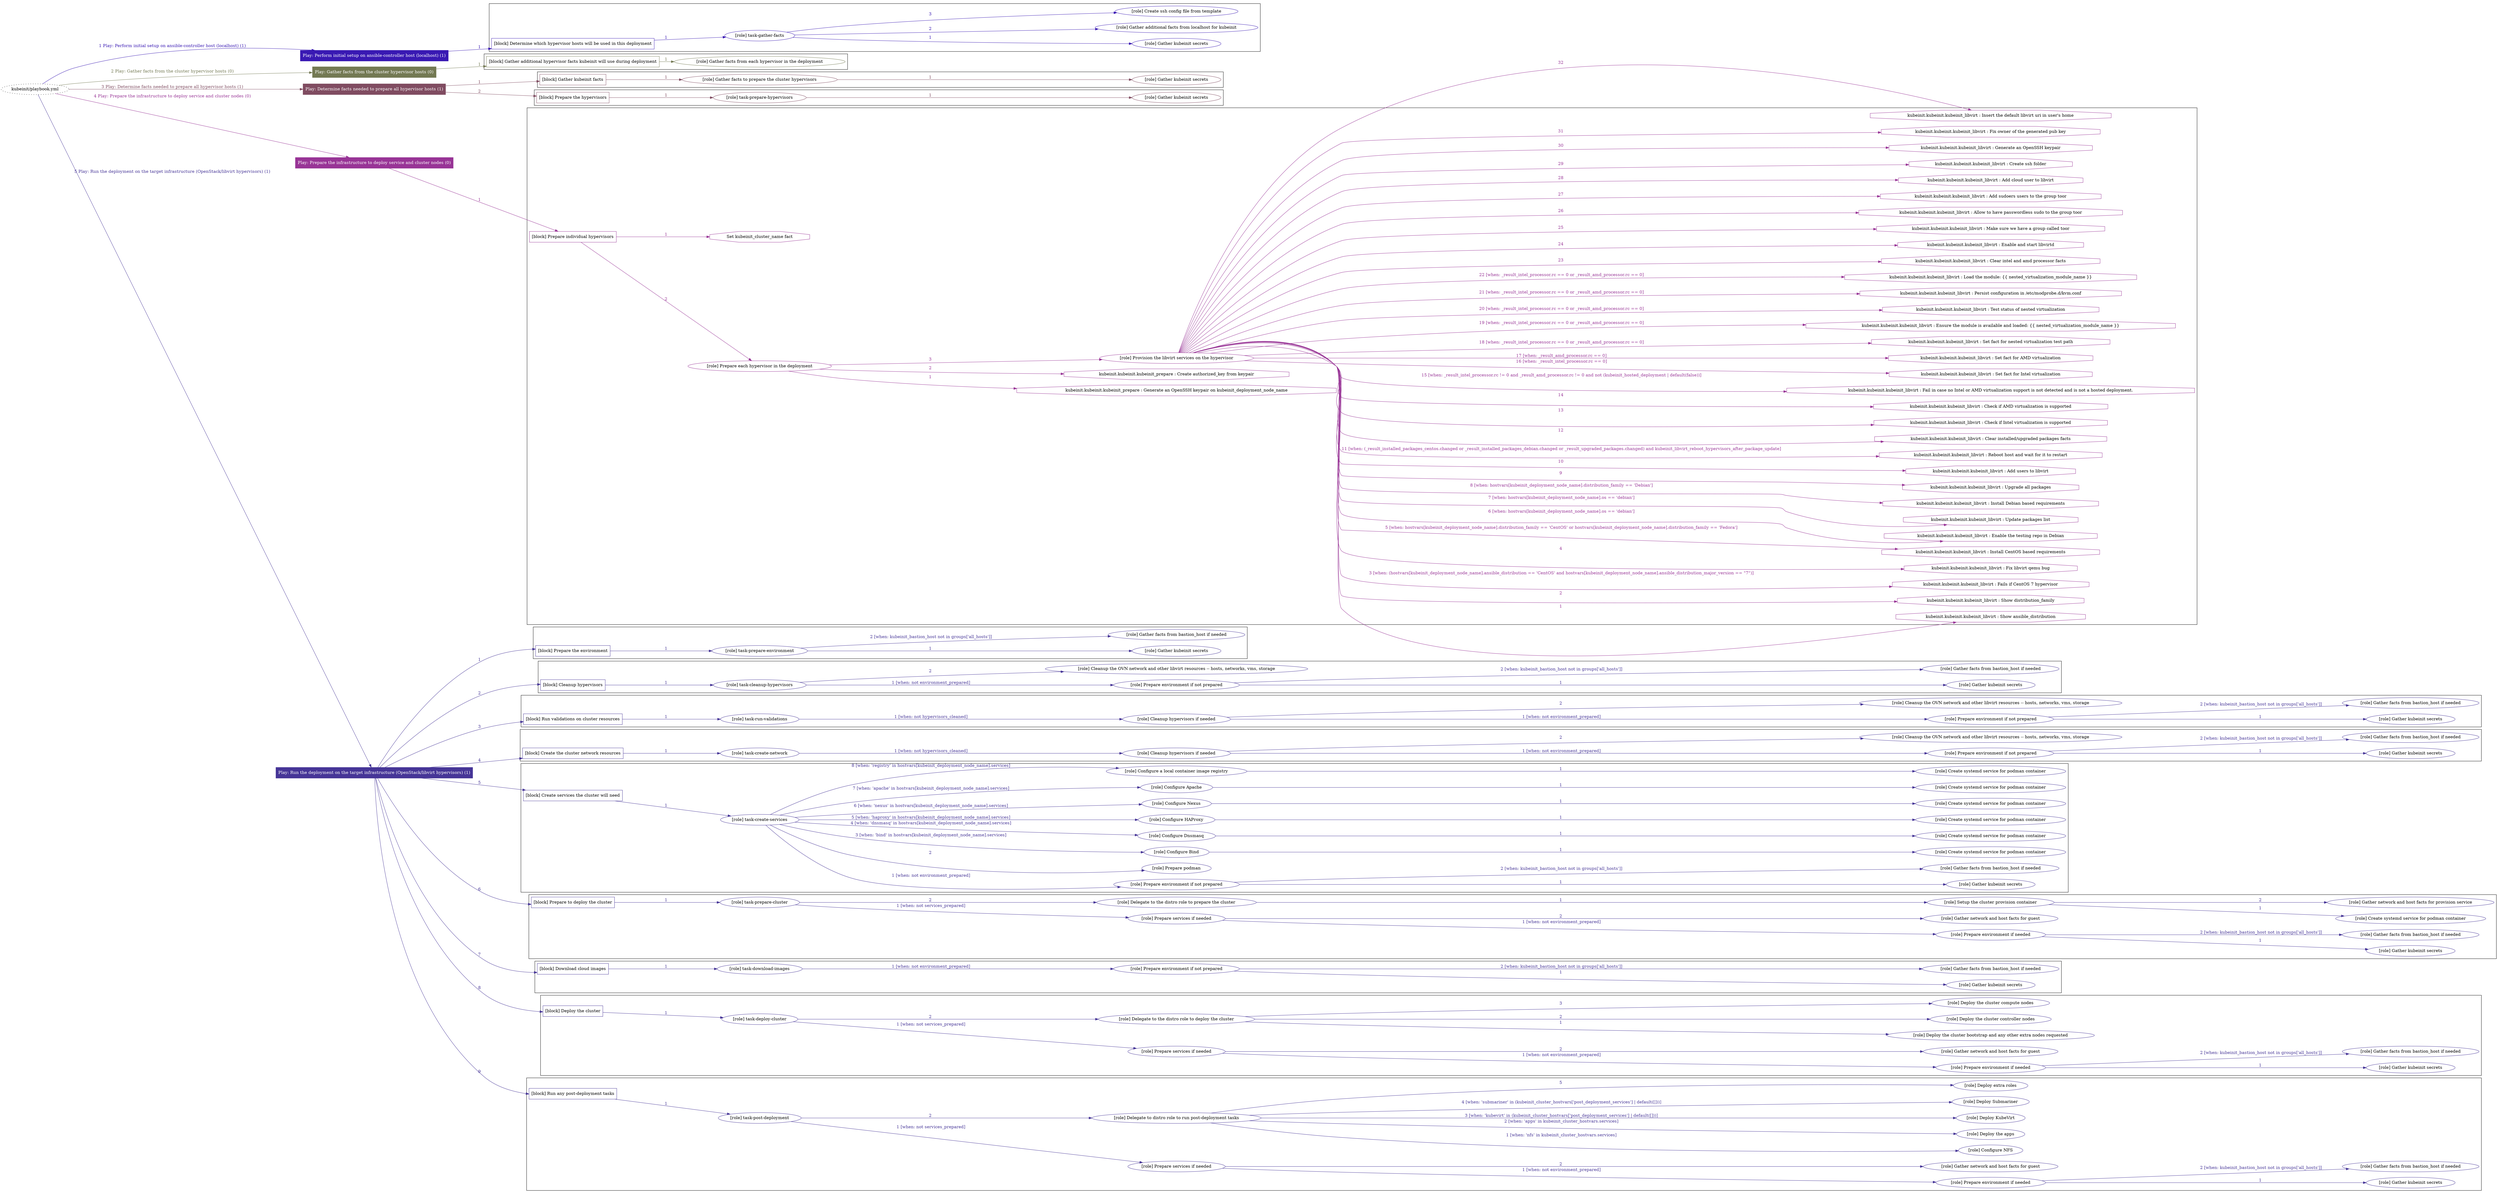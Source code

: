 digraph {
	graph [concentrate=true ordering=in rankdir=LR ratio=fill]
	edge [esep=5 sep=10]
	"kubeinit/playbook.yml" [URL="/home/runner/work/kubeinit/kubeinit/kubeinit/playbook.yml" id=playbook_8d0d3bb5 style=dotted]
	"kubeinit/playbook.yml" -> play_a1e73d33 [label="1 Play: Perform initial setup on ansible-controller host (localhost) (1)" color="#3919b3" fontcolor="#3919b3" id=edge_play_a1e73d33 labeltooltip="1 Play: Perform initial setup on ansible-controller host (localhost) (1)" tooltip="1 Play: Perform initial setup on ansible-controller host (localhost) (1)"]
	subgraph "Play: Perform initial setup on ansible-controller host (localhost) (1)" {
		play_a1e73d33 [label="Play: Perform initial setup on ansible-controller host (localhost) (1)" URL="/home/runner/work/kubeinit/kubeinit/kubeinit/playbook.yml" color="#3919b3" fontcolor="#ffffff" id=play_a1e73d33 shape=box style=filled tooltip=localhost]
		play_a1e73d33 -> block_128b86db [label=1 color="#3919b3" fontcolor="#3919b3" id=edge_block_128b86db labeltooltip=1 tooltip=1]
		subgraph cluster_block_128b86db {
			block_128b86db [label="[block] Determine which hypervisor hosts will be used in this deployment" URL="/home/runner/work/kubeinit/kubeinit/kubeinit/playbook.yml" color="#3919b3" id=block_128b86db labeltooltip="Determine which hypervisor hosts will be used in this deployment" shape=box tooltip="Determine which hypervisor hosts will be used in this deployment"]
			block_128b86db -> role_6ae47aac [label="1 " color="#3919b3" fontcolor="#3919b3" id=edge_role_6ae47aac labeltooltip="1 " tooltip="1 "]
			subgraph "task-gather-facts" {
				role_6ae47aac [label="[role] task-gather-facts" URL="/home/runner/work/kubeinit/kubeinit/kubeinit/playbook.yml" color="#3919b3" id=role_6ae47aac tooltip="task-gather-facts"]
				role_6ae47aac -> role_f230305b [label="1 " color="#3919b3" fontcolor="#3919b3" id=edge_role_f230305b labeltooltip="1 " tooltip="1 "]
				subgraph "Gather kubeinit secrets" {
					role_f230305b [label="[role] Gather kubeinit secrets" URL="/home/runner/.ansible/collections/ansible_collections/kubeinit/kubeinit/roles/kubeinit_prepare/tasks/build_hypervisors_group.yml" color="#3919b3" id=role_f230305b tooltip="Gather kubeinit secrets"]
				}
				role_6ae47aac -> role_3fa37fdc [label="2 " color="#3919b3" fontcolor="#3919b3" id=edge_role_3fa37fdc labeltooltip="2 " tooltip="2 "]
				subgraph "Gather additional facts from localhost for kubeinit" {
					role_3fa37fdc [label="[role] Gather additional facts from localhost for kubeinit" URL="/home/runner/.ansible/collections/ansible_collections/kubeinit/kubeinit/roles/kubeinit_prepare/tasks/build_hypervisors_group.yml" color="#3919b3" id=role_3fa37fdc tooltip="Gather additional facts from localhost for kubeinit"]
				}
				role_6ae47aac -> role_6ceb0251 [label="3 " color="#3919b3" fontcolor="#3919b3" id=edge_role_6ceb0251 labeltooltip="3 " tooltip="3 "]
				subgraph "Create ssh config file from template" {
					role_6ceb0251 [label="[role] Create ssh config file from template" URL="/home/runner/.ansible/collections/ansible_collections/kubeinit/kubeinit/roles/kubeinit_prepare/tasks/build_hypervisors_group.yml" color="#3919b3" id=role_6ceb0251 tooltip="Create ssh config file from template"]
				}
			}
		}
	}
	"kubeinit/playbook.yml" -> play_24866f57 [label="2 Play: Gather facts from the cluster hypervisor hosts (0)" color="#737953" fontcolor="#737953" id=edge_play_24866f57 labeltooltip="2 Play: Gather facts from the cluster hypervisor hosts (0)" tooltip="2 Play: Gather facts from the cluster hypervisor hosts (0)"]
	subgraph "Play: Gather facts from the cluster hypervisor hosts (0)" {
		play_24866f57 [label="Play: Gather facts from the cluster hypervisor hosts (0)" URL="/home/runner/work/kubeinit/kubeinit/kubeinit/playbook.yml" color="#737953" fontcolor="#ffffff" id=play_24866f57 shape=box style=filled tooltip="Play: Gather facts from the cluster hypervisor hosts (0)"]
		play_24866f57 -> block_18dee15c [label=1 color="#737953" fontcolor="#737953" id=edge_block_18dee15c labeltooltip=1 tooltip=1]
		subgraph cluster_block_18dee15c {
			block_18dee15c [label="[block] Gather additional hypervisor facts kubeinit will use during deployment" URL="/home/runner/work/kubeinit/kubeinit/kubeinit/playbook.yml" color="#737953" id=block_18dee15c labeltooltip="Gather additional hypervisor facts kubeinit will use during deployment" shape=box tooltip="Gather additional hypervisor facts kubeinit will use during deployment"]
			block_18dee15c -> role_ae3db14d [label="1 " color="#737953" fontcolor="#737953" id=edge_role_ae3db14d labeltooltip="1 " tooltip="1 "]
			subgraph "Gather facts from each hypervisor in the deployment" {
				role_ae3db14d [label="[role] Gather facts from each hypervisor in the deployment" URL="/home/runner/work/kubeinit/kubeinit/kubeinit/playbook.yml" color="#737953" id=role_ae3db14d tooltip="Gather facts from each hypervisor in the deployment"]
			}
		}
	}
	"kubeinit/playbook.yml" -> play_a349221f [label="3 Play: Determine facts needed to prepare all hypervisor hosts (1)" color="#804c61" fontcolor="#804c61" id=edge_play_a349221f labeltooltip="3 Play: Determine facts needed to prepare all hypervisor hosts (1)" tooltip="3 Play: Determine facts needed to prepare all hypervisor hosts (1)"]
	subgraph "Play: Determine facts needed to prepare all hypervisor hosts (1)" {
		play_a349221f [label="Play: Determine facts needed to prepare all hypervisor hosts (1)" URL="/home/runner/work/kubeinit/kubeinit/kubeinit/playbook.yml" color="#804c61" fontcolor="#ffffff" id=play_a349221f shape=box style=filled tooltip=localhost]
		play_a349221f -> block_4c593bd8 [label=1 color="#804c61" fontcolor="#804c61" id=edge_block_4c593bd8 labeltooltip=1 tooltip=1]
		subgraph cluster_block_4c593bd8 {
			block_4c593bd8 [label="[block] Gather kubeinit facts" URL="/home/runner/work/kubeinit/kubeinit/kubeinit/playbook.yml" color="#804c61" id=block_4c593bd8 labeltooltip="Gather kubeinit facts" shape=box tooltip="Gather kubeinit facts"]
			block_4c593bd8 -> role_393ec1e7 [label="1 " color="#804c61" fontcolor="#804c61" id=edge_role_393ec1e7 labeltooltip="1 " tooltip="1 "]
			subgraph "Gather facts to prepare the cluster hypervisors" {
				role_393ec1e7 [label="[role] Gather facts to prepare the cluster hypervisors" URL="/home/runner/work/kubeinit/kubeinit/kubeinit/playbook.yml" color="#804c61" id=role_393ec1e7 tooltip="Gather facts to prepare the cluster hypervisors"]
				role_393ec1e7 -> role_23f98524 [label="1 " color="#804c61" fontcolor="#804c61" id=edge_role_23f98524 labeltooltip="1 " tooltip="1 "]
				subgraph "Gather kubeinit secrets" {
					role_23f98524 [label="[role] Gather kubeinit secrets" URL="/home/runner/.ansible/collections/ansible_collections/kubeinit/kubeinit/roles/kubeinit_prepare/tasks/gather_kubeinit_facts.yml" color="#804c61" id=role_23f98524 tooltip="Gather kubeinit secrets"]
				}
			}
		}
		play_a349221f -> block_5831d1a9 [label=2 color="#804c61" fontcolor="#804c61" id=edge_block_5831d1a9 labeltooltip=2 tooltip=2]
		subgraph cluster_block_5831d1a9 {
			block_5831d1a9 [label="[block] Prepare the hypervisors" URL="/home/runner/work/kubeinit/kubeinit/kubeinit/playbook.yml" color="#804c61" id=block_5831d1a9 labeltooltip="Prepare the hypervisors" shape=box tooltip="Prepare the hypervisors"]
			block_5831d1a9 -> role_596a8717 [label="1 " color="#804c61" fontcolor="#804c61" id=edge_role_596a8717 labeltooltip="1 " tooltip="1 "]
			subgraph "task-prepare-hypervisors" {
				role_596a8717 [label="[role] task-prepare-hypervisors" URL="/home/runner/work/kubeinit/kubeinit/kubeinit/playbook.yml" color="#804c61" id=role_596a8717 tooltip="task-prepare-hypervisors"]
				role_596a8717 -> role_9e1e7db4 [label="1 " color="#804c61" fontcolor="#804c61" id=edge_role_9e1e7db4 labeltooltip="1 " tooltip="1 "]
				subgraph "Gather kubeinit secrets" {
					role_9e1e7db4 [label="[role] Gather kubeinit secrets" URL="/home/runner/.ansible/collections/ansible_collections/kubeinit/kubeinit/roles/kubeinit_prepare/tasks/gather_kubeinit_facts.yml" color="#804c61" id=role_9e1e7db4 tooltip="Gather kubeinit secrets"]
				}
			}
		}
	}
	"kubeinit/playbook.yml" -> play_96b1b38e [label="4 Play: Prepare the infrastructure to deploy service and cluster nodes (0)" color="#983496" fontcolor="#983496" id=edge_play_96b1b38e labeltooltip="4 Play: Prepare the infrastructure to deploy service and cluster nodes (0)" tooltip="4 Play: Prepare the infrastructure to deploy service and cluster nodes (0)"]
	subgraph "Play: Prepare the infrastructure to deploy service and cluster nodes (0)" {
		play_96b1b38e [label="Play: Prepare the infrastructure to deploy service and cluster nodes (0)" URL="/home/runner/work/kubeinit/kubeinit/kubeinit/playbook.yml" color="#983496" fontcolor="#ffffff" id=play_96b1b38e shape=box style=filled tooltip="Play: Prepare the infrastructure to deploy service and cluster nodes (0)"]
		play_96b1b38e -> block_0e5447d8 [label=1 color="#983496" fontcolor="#983496" id=edge_block_0e5447d8 labeltooltip=1 tooltip=1]
		subgraph cluster_block_0e5447d8 {
			block_0e5447d8 [label="[block] Prepare individual hypervisors" URL="/home/runner/work/kubeinit/kubeinit/kubeinit/playbook.yml" color="#983496" id=block_0e5447d8 labeltooltip="Prepare individual hypervisors" shape=box tooltip="Prepare individual hypervisors"]
			block_0e5447d8 -> role_ea758a89 [label="2 " color="#983496" fontcolor="#983496" id=edge_role_ea758a89 labeltooltip="2 " tooltip="2 "]
			subgraph "Prepare each hypervisor in the deployment" {
				role_ea758a89 [label="[role] Prepare each hypervisor in the deployment" URL="/home/runner/work/kubeinit/kubeinit/kubeinit/playbook.yml" color="#983496" id=role_ea758a89 tooltip="Prepare each hypervisor in the deployment"]
				task_39517015 [label="kubeinit.kubeinit.kubeinit_prepare : Generate an OpenSSH keypair on kubeinit_deployment_node_name" URL="/home/runner/.ansible/collections/ansible_collections/kubeinit/kubeinit/roles/kubeinit_prepare/tasks/prepare_hypervisor.yml" color="#983496" id=task_39517015 shape=octagon tooltip="kubeinit.kubeinit.kubeinit_prepare : Generate an OpenSSH keypair on kubeinit_deployment_node_name"]
				role_ea758a89 -> task_39517015 [label="1 " color="#983496" fontcolor="#983496" id=edge_task_39517015 labeltooltip="1 " tooltip="1 "]
				task_5db3904a [label="kubeinit.kubeinit.kubeinit_prepare : Create authorized_key from keypair" URL="/home/runner/.ansible/collections/ansible_collections/kubeinit/kubeinit/roles/kubeinit_prepare/tasks/prepare_hypervisor.yml" color="#983496" id=task_5db3904a shape=octagon tooltip="kubeinit.kubeinit.kubeinit_prepare : Create authorized_key from keypair"]
				role_ea758a89 -> task_5db3904a [label="2 " color="#983496" fontcolor="#983496" id=edge_task_5db3904a labeltooltip="2 " tooltip="2 "]
				role_ea758a89 -> role_cd3c9452 [label="3 " color="#983496" fontcolor="#983496" id=edge_role_cd3c9452 labeltooltip="3 " tooltip="3 "]
				subgraph "Provision the libvirt services on the hypervisor" {
					role_cd3c9452 [label="[role] Provision the libvirt services on the hypervisor" URL="/home/runner/.ansible/collections/ansible_collections/kubeinit/kubeinit/roles/kubeinit_prepare/tasks/prepare_hypervisor.yml" color="#983496" id=role_cd3c9452 tooltip="Provision the libvirt services on the hypervisor"]
					task_b230b65e [label="kubeinit.kubeinit.kubeinit_libvirt : Show ansible_distribution" URL="/home/runner/.ansible/collections/ansible_collections/kubeinit/kubeinit/roles/kubeinit_libvirt/tasks/main.yml" color="#983496" id=task_b230b65e shape=octagon tooltip="kubeinit.kubeinit.kubeinit_libvirt : Show ansible_distribution"]
					role_cd3c9452 -> task_b230b65e [label="1 " color="#983496" fontcolor="#983496" id=edge_task_b230b65e labeltooltip="1 " tooltip="1 "]
					task_6359843a [label="kubeinit.kubeinit.kubeinit_libvirt : Show distribution_family" URL="/home/runner/.ansible/collections/ansible_collections/kubeinit/kubeinit/roles/kubeinit_libvirt/tasks/main.yml" color="#983496" id=task_6359843a shape=octagon tooltip="kubeinit.kubeinit.kubeinit_libvirt : Show distribution_family"]
					role_cd3c9452 -> task_6359843a [label="2 " color="#983496" fontcolor="#983496" id=edge_task_6359843a labeltooltip="2 " tooltip="2 "]
					task_781d4820 [label="kubeinit.kubeinit.kubeinit_libvirt : Fails if CentOS 7 hypervisor" URL="/home/runner/.ansible/collections/ansible_collections/kubeinit/kubeinit/roles/kubeinit_libvirt/tasks/main.yml" color="#983496" id=task_781d4820 shape=octagon tooltip="kubeinit.kubeinit.kubeinit_libvirt : Fails if CentOS 7 hypervisor"]
					role_cd3c9452 -> task_781d4820 [label="3 [when: (hostvars[kubeinit_deployment_node_name].ansible_distribution == 'CentOS' and hostvars[kubeinit_deployment_node_name].ansible_distribution_major_version == \"7\")]" color="#983496" fontcolor="#983496" id=edge_task_781d4820 labeltooltip="3 [when: (hostvars[kubeinit_deployment_node_name].ansible_distribution == 'CentOS' and hostvars[kubeinit_deployment_node_name].ansible_distribution_major_version == \"7\")]" tooltip="3 [when: (hostvars[kubeinit_deployment_node_name].ansible_distribution == 'CentOS' and hostvars[kubeinit_deployment_node_name].ansible_distribution_major_version == \"7\")]"]
					task_c13ef604 [label="kubeinit.kubeinit.kubeinit_libvirt : Fix libvirt qemu bug" URL="/home/runner/.ansible/collections/ansible_collections/kubeinit/kubeinit/roles/kubeinit_libvirt/tasks/main.yml" color="#983496" id=task_c13ef604 shape=octagon tooltip="kubeinit.kubeinit.kubeinit_libvirt : Fix libvirt qemu bug"]
					role_cd3c9452 -> task_c13ef604 [label="4 " color="#983496" fontcolor="#983496" id=edge_task_c13ef604 labeltooltip="4 " tooltip="4 "]
					task_72ae1ec5 [label="kubeinit.kubeinit.kubeinit_libvirt : Install CentOS based requirements" URL="/home/runner/.ansible/collections/ansible_collections/kubeinit/kubeinit/roles/kubeinit_libvirt/tasks/main.yml" color="#983496" id=task_72ae1ec5 shape=octagon tooltip="kubeinit.kubeinit.kubeinit_libvirt : Install CentOS based requirements"]
					role_cd3c9452 -> task_72ae1ec5 [label="5 [when: hostvars[kubeinit_deployment_node_name].distribution_family == 'CentOS' or hostvars[kubeinit_deployment_node_name].distribution_family == 'Fedora']" color="#983496" fontcolor="#983496" id=edge_task_72ae1ec5 labeltooltip="5 [when: hostvars[kubeinit_deployment_node_name].distribution_family == 'CentOS' or hostvars[kubeinit_deployment_node_name].distribution_family == 'Fedora']" tooltip="5 [when: hostvars[kubeinit_deployment_node_name].distribution_family == 'CentOS' or hostvars[kubeinit_deployment_node_name].distribution_family == 'Fedora']"]
					task_4283be5b [label="kubeinit.kubeinit.kubeinit_libvirt : Enable the testing repo in Debian" URL="/home/runner/.ansible/collections/ansible_collections/kubeinit/kubeinit/roles/kubeinit_libvirt/tasks/main.yml" color="#983496" id=task_4283be5b shape=octagon tooltip="kubeinit.kubeinit.kubeinit_libvirt : Enable the testing repo in Debian"]
					role_cd3c9452 -> task_4283be5b [label="6 [when: hostvars[kubeinit_deployment_node_name].os == 'debian']" color="#983496" fontcolor="#983496" id=edge_task_4283be5b labeltooltip="6 [when: hostvars[kubeinit_deployment_node_name].os == 'debian']" tooltip="6 [when: hostvars[kubeinit_deployment_node_name].os == 'debian']"]
					task_5a7f2cab [label="kubeinit.kubeinit.kubeinit_libvirt : Update packages list" URL="/home/runner/.ansible/collections/ansible_collections/kubeinit/kubeinit/roles/kubeinit_libvirt/tasks/main.yml" color="#983496" id=task_5a7f2cab shape=octagon tooltip="kubeinit.kubeinit.kubeinit_libvirt : Update packages list"]
					role_cd3c9452 -> task_5a7f2cab [label="7 [when: hostvars[kubeinit_deployment_node_name].os == 'debian']" color="#983496" fontcolor="#983496" id=edge_task_5a7f2cab labeltooltip="7 [when: hostvars[kubeinit_deployment_node_name].os == 'debian']" tooltip="7 [when: hostvars[kubeinit_deployment_node_name].os == 'debian']"]
					task_c6a7c341 [label="kubeinit.kubeinit.kubeinit_libvirt : Install Debian based requirements" URL="/home/runner/.ansible/collections/ansible_collections/kubeinit/kubeinit/roles/kubeinit_libvirt/tasks/main.yml" color="#983496" id=task_c6a7c341 shape=octagon tooltip="kubeinit.kubeinit.kubeinit_libvirt : Install Debian based requirements"]
					role_cd3c9452 -> task_c6a7c341 [label="8 [when: hostvars[kubeinit_deployment_node_name].distribution_family == 'Debian']" color="#983496" fontcolor="#983496" id=edge_task_c6a7c341 labeltooltip="8 [when: hostvars[kubeinit_deployment_node_name].distribution_family == 'Debian']" tooltip="8 [when: hostvars[kubeinit_deployment_node_name].distribution_family == 'Debian']"]
					task_316a7460 [label="kubeinit.kubeinit.kubeinit_libvirt : Upgrade all packages" URL="/home/runner/.ansible/collections/ansible_collections/kubeinit/kubeinit/roles/kubeinit_libvirt/tasks/main.yml" color="#983496" id=task_316a7460 shape=octagon tooltip="kubeinit.kubeinit.kubeinit_libvirt : Upgrade all packages"]
					role_cd3c9452 -> task_316a7460 [label="9 " color="#983496" fontcolor="#983496" id=edge_task_316a7460 labeltooltip="9 " tooltip="9 "]
					task_4f09edf9 [label="kubeinit.kubeinit.kubeinit_libvirt : Add users to libvirt" URL="/home/runner/.ansible/collections/ansible_collections/kubeinit/kubeinit/roles/kubeinit_libvirt/tasks/main.yml" color="#983496" id=task_4f09edf9 shape=octagon tooltip="kubeinit.kubeinit.kubeinit_libvirt : Add users to libvirt"]
					role_cd3c9452 -> task_4f09edf9 [label="10 " color="#983496" fontcolor="#983496" id=edge_task_4f09edf9 labeltooltip="10 " tooltip="10 "]
					task_729cd353 [label="kubeinit.kubeinit.kubeinit_libvirt : Reboot host and wait for it to restart" URL="/home/runner/.ansible/collections/ansible_collections/kubeinit/kubeinit/roles/kubeinit_libvirt/tasks/main.yml" color="#983496" id=task_729cd353 shape=octagon tooltip="kubeinit.kubeinit.kubeinit_libvirt : Reboot host and wait for it to restart"]
					role_cd3c9452 -> task_729cd353 [label="11 [when: (_result_installed_packages_centos.changed or _result_installed_packages_debian.changed or _result_upgraded_packages.changed) and kubeinit_libvirt_reboot_hypervisors_after_package_update]" color="#983496" fontcolor="#983496" id=edge_task_729cd353 labeltooltip="11 [when: (_result_installed_packages_centos.changed or _result_installed_packages_debian.changed or _result_upgraded_packages.changed) and kubeinit_libvirt_reboot_hypervisors_after_package_update]" tooltip="11 [when: (_result_installed_packages_centos.changed or _result_installed_packages_debian.changed or _result_upgraded_packages.changed) and kubeinit_libvirt_reboot_hypervisors_after_package_update]"]
					task_e97de648 [label="kubeinit.kubeinit.kubeinit_libvirt : Clear installed/upgraded packages facts" URL="/home/runner/.ansible/collections/ansible_collections/kubeinit/kubeinit/roles/kubeinit_libvirt/tasks/main.yml" color="#983496" id=task_e97de648 shape=octagon tooltip="kubeinit.kubeinit.kubeinit_libvirt : Clear installed/upgraded packages facts"]
					role_cd3c9452 -> task_e97de648 [label="12 " color="#983496" fontcolor="#983496" id=edge_task_e97de648 labeltooltip="12 " tooltip="12 "]
					task_c7c0246b [label="kubeinit.kubeinit.kubeinit_libvirt : Check if Intel virtualization is supported" URL="/home/runner/.ansible/collections/ansible_collections/kubeinit/kubeinit/roles/kubeinit_libvirt/tasks/main.yml" color="#983496" id=task_c7c0246b shape=octagon tooltip="kubeinit.kubeinit.kubeinit_libvirt : Check if Intel virtualization is supported"]
					role_cd3c9452 -> task_c7c0246b [label="13 " color="#983496" fontcolor="#983496" id=edge_task_c7c0246b labeltooltip="13 " tooltip="13 "]
					task_f94e46bc [label="kubeinit.kubeinit.kubeinit_libvirt : Check if AMD virtualization is supported" URL="/home/runner/.ansible/collections/ansible_collections/kubeinit/kubeinit/roles/kubeinit_libvirt/tasks/main.yml" color="#983496" id=task_f94e46bc shape=octagon tooltip="kubeinit.kubeinit.kubeinit_libvirt : Check if AMD virtualization is supported"]
					role_cd3c9452 -> task_f94e46bc [label="14 " color="#983496" fontcolor="#983496" id=edge_task_f94e46bc labeltooltip="14 " tooltip="14 "]
					task_d2dc9b01 [label="kubeinit.kubeinit.kubeinit_libvirt : Fail in case no Intel or AMD virtualization support is not detected and is not a hosted deployment." URL="/home/runner/.ansible/collections/ansible_collections/kubeinit/kubeinit/roles/kubeinit_libvirt/tasks/main.yml" color="#983496" id=task_d2dc9b01 shape=octagon tooltip="kubeinit.kubeinit.kubeinit_libvirt : Fail in case no Intel or AMD virtualization support is not detected and is not a hosted deployment."]
					role_cd3c9452 -> task_d2dc9b01 [label="15 [when: _result_intel_processor.rc != 0 and _result_amd_processor.rc != 0 and not (kubeinit_hosted_deployment | default(false))]" color="#983496" fontcolor="#983496" id=edge_task_d2dc9b01 labeltooltip="15 [when: _result_intel_processor.rc != 0 and _result_amd_processor.rc != 0 and not (kubeinit_hosted_deployment | default(false))]" tooltip="15 [when: _result_intel_processor.rc != 0 and _result_amd_processor.rc != 0 and not (kubeinit_hosted_deployment | default(false))]"]
					task_4c30cf93 [label="kubeinit.kubeinit.kubeinit_libvirt : Set fact for Intel virtualization" URL="/home/runner/.ansible/collections/ansible_collections/kubeinit/kubeinit/roles/kubeinit_libvirt/tasks/main.yml" color="#983496" id=task_4c30cf93 shape=octagon tooltip="kubeinit.kubeinit.kubeinit_libvirt : Set fact for Intel virtualization"]
					role_cd3c9452 -> task_4c30cf93 [label="16 [when: _result_intel_processor.rc == 0]" color="#983496" fontcolor="#983496" id=edge_task_4c30cf93 labeltooltip="16 [when: _result_intel_processor.rc == 0]" tooltip="16 [when: _result_intel_processor.rc == 0]"]
					task_c01738d9 [label="kubeinit.kubeinit.kubeinit_libvirt : Set fact for AMD virtualization" URL="/home/runner/.ansible/collections/ansible_collections/kubeinit/kubeinit/roles/kubeinit_libvirt/tasks/main.yml" color="#983496" id=task_c01738d9 shape=octagon tooltip="kubeinit.kubeinit.kubeinit_libvirt : Set fact for AMD virtualization"]
					role_cd3c9452 -> task_c01738d9 [label="17 [when: _result_amd_processor.rc == 0]" color="#983496" fontcolor="#983496" id=edge_task_c01738d9 labeltooltip="17 [when: _result_amd_processor.rc == 0]" tooltip="17 [when: _result_amd_processor.rc == 0]"]
					task_525046a0 [label="kubeinit.kubeinit.kubeinit_libvirt : Set fact for nested virtualization test path" URL="/home/runner/.ansible/collections/ansible_collections/kubeinit/kubeinit/roles/kubeinit_libvirt/tasks/main.yml" color="#983496" id=task_525046a0 shape=octagon tooltip="kubeinit.kubeinit.kubeinit_libvirt : Set fact for nested virtualization test path"]
					role_cd3c9452 -> task_525046a0 [label="18 [when: _result_intel_processor.rc == 0 or _result_amd_processor.rc == 0]" color="#983496" fontcolor="#983496" id=edge_task_525046a0 labeltooltip="18 [when: _result_intel_processor.rc == 0 or _result_amd_processor.rc == 0]" tooltip="18 [when: _result_intel_processor.rc == 0 or _result_amd_processor.rc == 0]"]
					task_12996f96 [label="kubeinit.kubeinit.kubeinit_libvirt : Ensure the module is available and loaded: {{ nested_virtualization_module_name }}" URL="/home/runner/.ansible/collections/ansible_collections/kubeinit/kubeinit/roles/kubeinit_libvirt/tasks/main.yml" color="#983496" id=task_12996f96 shape=octagon tooltip="kubeinit.kubeinit.kubeinit_libvirt : Ensure the module is available and loaded: {{ nested_virtualization_module_name }}"]
					role_cd3c9452 -> task_12996f96 [label="19 [when: _result_intel_processor.rc == 0 or _result_amd_processor.rc == 0]" color="#983496" fontcolor="#983496" id=edge_task_12996f96 labeltooltip="19 [when: _result_intel_processor.rc == 0 or _result_amd_processor.rc == 0]" tooltip="19 [when: _result_intel_processor.rc == 0 or _result_amd_processor.rc == 0]"]
					task_041c7bcc [label="kubeinit.kubeinit.kubeinit_libvirt : Test status of nested virtualization" URL="/home/runner/.ansible/collections/ansible_collections/kubeinit/kubeinit/roles/kubeinit_libvirt/tasks/main.yml" color="#983496" id=task_041c7bcc shape=octagon tooltip="kubeinit.kubeinit.kubeinit_libvirt : Test status of nested virtualization"]
					role_cd3c9452 -> task_041c7bcc [label="20 [when: _result_intel_processor.rc == 0 or _result_amd_processor.rc == 0]" color="#983496" fontcolor="#983496" id=edge_task_041c7bcc labeltooltip="20 [when: _result_intel_processor.rc == 0 or _result_amd_processor.rc == 0]" tooltip="20 [when: _result_intel_processor.rc == 0 or _result_amd_processor.rc == 0]"]
					task_c36c1022 [label="kubeinit.kubeinit.kubeinit_libvirt : Persist configuration in /etc/modprobe.d/kvm.conf" URL="/home/runner/.ansible/collections/ansible_collections/kubeinit/kubeinit/roles/kubeinit_libvirt/tasks/main.yml" color="#983496" id=task_c36c1022 shape=octagon tooltip="kubeinit.kubeinit.kubeinit_libvirt : Persist configuration in /etc/modprobe.d/kvm.conf"]
					role_cd3c9452 -> task_c36c1022 [label="21 [when: _result_intel_processor.rc == 0 or _result_amd_processor.rc == 0]" color="#983496" fontcolor="#983496" id=edge_task_c36c1022 labeltooltip="21 [when: _result_intel_processor.rc == 0 or _result_amd_processor.rc == 0]" tooltip="21 [when: _result_intel_processor.rc == 0 or _result_amd_processor.rc == 0]"]
					task_113ae512 [label="kubeinit.kubeinit.kubeinit_libvirt : Load the module: {{ nested_virtualization_module_name }}" URL="/home/runner/.ansible/collections/ansible_collections/kubeinit/kubeinit/roles/kubeinit_libvirt/tasks/main.yml" color="#983496" id=task_113ae512 shape=octagon tooltip="kubeinit.kubeinit.kubeinit_libvirt : Load the module: {{ nested_virtualization_module_name }}"]
					role_cd3c9452 -> task_113ae512 [label="22 [when: _result_intel_processor.rc == 0 or _result_amd_processor.rc == 0]" color="#983496" fontcolor="#983496" id=edge_task_113ae512 labeltooltip="22 [when: _result_intel_processor.rc == 0 or _result_amd_processor.rc == 0]" tooltip="22 [when: _result_intel_processor.rc == 0 or _result_amd_processor.rc == 0]"]
					task_027cd1db [label="kubeinit.kubeinit.kubeinit_libvirt : Clear intel and amd processor facts" URL="/home/runner/.ansible/collections/ansible_collections/kubeinit/kubeinit/roles/kubeinit_libvirt/tasks/main.yml" color="#983496" id=task_027cd1db shape=octagon tooltip="kubeinit.kubeinit.kubeinit_libvirt : Clear intel and amd processor facts"]
					role_cd3c9452 -> task_027cd1db [label="23 " color="#983496" fontcolor="#983496" id=edge_task_027cd1db labeltooltip="23 " tooltip="23 "]
					task_72d94464 [label="kubeinit.kubeinit.kubeinit_libvirt : Enable and start libvirtd" URL="/home/runner/.ansible/collections/ansible_collections/kubeinit/kubeinit/roles/kubeinit_libvirt/tasks/main.yml" color="#983496" id=task_72d94464 shape=octagon tooltip="kubeinit.kubeinit.kubeinit_libvirt : Enable and start libvirtd"]
					role_cd3c9452 -> task_72d94464 [label="24 " color="#983496" fontcolor="#983496" id=edge_task_72d94464 labeltooltip="24 " tooltip="24 "]
					task_70b592a9 [label="kubeinit.kubeinit.kubeinit_libvirt : Make sure we have a group called toor" URL="/home/runner/.ansible/collections/ansible_collections/kubeinit/kubeinit/roles/kubeinit_libvirt/tasks/60_create_cloud_user.yml" color="#983496" id=task_70b592a9 shape=octagon tooltip="kubeinit.kubeinit.kubeinit_libvirt : Make sure we have a group called toor"]
					role_cd3c9452 -> task_70b592a9 [label="25 " color="#983496" fontcolor="#983496" id=edge_task_70b592a9 labeltooltip="25 " tooltip="25 "]
					task_4d0e88a7 [label="kubeinit.kubeinit.kubeinit_libvirt : Allow to have passwordless sudo to the group toor" URL="/home/runner/.ansible/collections/ansible_collections/kubeinit/kubeinit/roles/kubeinit_libvirt/tasks/60_create_cloud_user.yml" color="#983496" id=task_4d0e88a7 shape=octagon tooltip="kubeinit.kubeinit.kubeinit_libvirt : Allow to have passwordless sudo to the group toor"]
					role_cd3c9452 -> task_4d0e88a7 [label="26 " color="#983496" fontcolor="#983496" id=edge_task_4d0e88a7 labeltooltip="26 " tooltip="26 "]
					task_8f6ca9e0 [label="kubeinit.kubeinit.kubeinit_libvirt : Add sudoers users to the group toor" URL="/home/runner/.ansible/collections/ansible_collections/kubeinit/kubeinit/roles/kubeinit_libvirt/tasks/60_create_cloud_user.yml" color="#983496" id=task_8f6ca9e0 shape=octagon tooltip="kubeinit.kubeinit.kubeinit_libvirt : Add sudoers users to the group toor"]
					role_cd3c9452 -> task_8f6ca9e0 [label="27 " color="#983496" fontcolor="#983496" id=edge_task_8f6ca9e0 labeltooltip="27 " tooltip="27 "]
					task_43414280 [label="kubeinit.kubeinit.kubeinit_libvirt : Add cloud user to libvirt" URL="/home/runner/.ansible/collections/ansible_collections/kubeinit/kubeinit/roles/kubeinit_libvirt/tasks/60_create_cloud_user.yml" color="#983496" id=task_43414280 shape=octagon tooltip="kubeinit.kubeinit.kubeinit_libvirt : Add cloud user to libvirt"]
					role_cd3c9452 -> task_43414280 [label="28 " color="#983496" fontcolor="#983496" id=edge_task_43414280 labeltooltip="28 " tooltip="28 "]
					task_f128e895 [label="kubeinit.kubeinit.kubeinit_libvirt : Create ssh folder" URL="/home/runner/.ansible/collections/ansible_collections/kubeinit/kubeinit/roles/kubeinit_libvirt/tasks/60_create_cloud_user.yml" color="#983496" id=task_f128e895 shape=octagon tooltip="kubeinit.kubeinit.kubeinit_libvirt : Create ssh folder"]
					role_cd3c9452 -> task_f128e895 [label="29 " color="#983496" fontcolor="#983496" id=edge_task_f128e895 labeltooltip="29 " tooltip="29 "]
					task_6041a27f [label="kubeinit.kubeinit.kubeinit_libvirt : Generate an OpenSSH keypair" URL="/home/runner/.ansible/collections/ansible_collections/kubeinit/kubeinit/roles/kubeinit_libvirt/tasks/60_create_cloud_user.yml" color="#983496" id=task_6041a27f shape=octagon tooltip="kubeinit.kubeinit.kubeinit_libvirt : Generate an OpenSSH keypair"]
					role_cd3c9452 -> task_6041a27f [label="30 " color="#983496" fontcolor="#983496" id=edge_task_6041a27f labeltooltip="30 " tooltip="30 "]
					task_b3b95040 [label="kubeinit.kubeinit.kubeinit_libvirt : Fix owner of the generated pub key" URL="/home/runner/.ansible/collections/ansible_collections/kubeinit/kubeinit/roles/kubeinit_libvirt/tasks/60_create_cloud_user.yml" color="#983496" id=task_b3b95040 shape=octagon tooltip="kubeinit.kubeinit.kubeinit_libvirt : Fix owner of the generated pub key"]
					role_cd3c9452 -> task_b3b95040 [label="31 " color="#983496" fontcolor="#983496" id=edge_task_b3b95040 labeltooltip="31 " tooltip="31 "]
					task_67769dd3 [label="kubeinit.kubeinit.kubeinit_libvirt : Insert the default libvirt uri in user's home" URL="/home/runner/.ansible/collections/ansible_collections/kubeinit/kubeinit/roles/kubeinit_libvirt/tasks/60_create_cloud_user.yml" color="#983496" id=task_67769dd3 shape=octagon tooltip="kubeinit.kubeinit.kubeinit_libvirt : Insert the default libvirt uri in user's home"]
					role_cd3c9452 -> task_67769dd3 [label="32 " color="#983496" fontcolor="#983496" id=edge_task_67769dd3 labeltooltip="32 " tooltip="32 "]
				}
			}
			task_a0a21d56 [label="Set kubeinit_cluster_name fact" URL="/home/runner/work/kubeinit/kubeinit/kubeinit/playbook.yml" color="#983496" id=task_a0a21d56 shape=octagon tooltip="Set kubeinit_cluster_name fact"]
			block_0e5447d8 -> task_a0a21d56 [label="1 " color="#983496" fontcolor="#983496" id=edge_task_a0a21d56 labeltooltip="1 " tooltip="1 "]
		}
	}
	"kubeinit/playbook.yml" -> play_d150620b [label="5 Play: Run the deployment on the target infrastructure (OpenStack/libvirt hypervisors) (1)" color="#463597" fontcolor="#463597" id=edge_play_d150620b labeltooltip="5 Play: Run the deployment on the target infrastructure (OpenStack/libvirt hypervisors) (1)" tooltip="5 Play: Run the deployment on the target infrastructure (OpenStack/libvirt hypervisors) (1)"]
	subgraph "Play: Run the deployment on the target infrastructure (OpenStack/libvirt hypervisors) (1)" {
		play_d150620b [label="Play: Run the deployment on the target infrastructure (OpenStack/libvirt hypervisors) (1)" URL="/home/runner/work/kubeinit/kubeinit/kubeinit/playbook.yml" color="#463597" fontcolor="#ffffff" id=play_d150620b shape=box style=filled tooltip=localhost]
		play_d150620b -> block_1c2663b8 [label=1 color="#463597" fontcolor="#463597" id=edge_block_1c2663b8 labeltooltip=1 tooltip=1]
		subgraph cluster_block_1c2663b8 {
			block_1c2663b8 [label="[block] Prepare the environment" URL="/home/runner/work/kubeinit/kubeinit/kubeinit/playbook.yml" color="#463597" id=block_1c2663b8 labeltooltip="Prepare the environment" shape=box tooltip="Prepare the environment"]
			block_1c2663b8 -> role_e8fb59b1 [label="1 " color="#463597" fontcolor="#463597" id=edge_role_e8fb59b1 labeltooltip="1 " tooltip="1 "]
			subgraph "task-prepare-environment" {
				role_e8fb59b1 [label="[role] task-prepare-environment" URL="/home/runner/work/kubeinit/kubeinit/kubeinit/playbook.yml" color="#463597" id=role_e8fb59b1 tooltip="task-prepare-environment"]
				role_e8fb59b1 -> role_aee29dd2 [label="1 " color="#463597" fontcolor="#463597" id=edge_role_aee29dd2 labeltooltip="1 " tooltip="1 "]
				subgraph "Gather kubeinit secrets" {
					role_aee29dd2 [label="[role] Gather kubeinit secrets" URL="/home/runner/.ansible/collections/ansible_collections/kubeinit/kubeinit/roles/kubeinit_prepare/tasks/gather_kubeinit_facts.yml" color="#463597" id=role_aee29dd2 tooltip="Gather kubeinit secrets"]
				}
				role_e8fb59b1 -> role_e4d04140 [label="2 [when: kubeinit_bastion_host not in groups['all_hosts']]" color="#463597" fontcolor="#463597" id=edge_role_e4d04140 labeltooltip="2 [when: kubeinit_bastion_host not in groups['all_hosts']]" tooltip="2 [when: kubeinit_bastion_host not in groups['all_hosts']]"]
				subgraph "Gather facts from bastion_host if needed" {
					role_e4d04140 [label="[role] Gather facts from bastion_host if needed" URL="/home/runner/.ansible/collections/ansible_collections/kubeinit/kubeinit/roles/kubeinit_prepare/tasks/main.yml" color="#463597" id=role_e4d04140 tooltip="Gather facts from bastion_host if needed"]
				}
			}
		}
		play_d150620b -> block_86ba6df3 [label=2 color="#463597" fontcolor="#463597" id=edge_block_86ba6df3 labeltooltip=2 tooltip=2]
		subgraph cluster_block_86ba6df3 {
			block_86ba6df3 [label="[block] Cleanup hypervisors" URL="/home/runner/work/kubeinit/kubeinit/kubeinit/playbook.yml" color="#463597" id=block_86ba6df3 labeltooltip="Cleanup hypervisors" shape=box tooltip="Cleanup hypervisors"]
			block_86ba6df3 -> role_d570dce1 [label="1 " color="#463597" fontcolor="#463597" id=edge_role_d570dce1 labeltooltip="1 " tooltip="1 "]
			subgraph "task-cleanup-hypervisors" {
				role_d570dce1 [label="[role] task-cleanup-hypervisors" URL="/home/runner/work/kubeinit/kubeinit/kubeinit/playbook.yml" color="#463597" id=role_d570dce1 tooltip="task-cleanup-hypervisors"]
				role_d570dce1 -> role_9de12ffb [label="1 [when: not environment_prepared]" color="#463597" fontcolor="#463597" id=edge_role_9de12ffb labeltooltip="1 [when: not environment_prepared]" tooltip="1 [when: not environment_prepared]"]
				subgraph "Prepare environment if not prepared" {
					role_9de12ffb [label="[role] Prepare environment if not prepared" URL="/home/runner/.ansible/collections/ansible_collections/kubeinit/kubeinit/roles/kubeinit_libvirt/tasks/cleanup_hypervisors.yml" color="#463597" id=role_9de12ffb tooltip="Prepare environment if not prepared"]
					role_9de12ffb -> role_d4db5685 [label="1 " color="#463597" fontcolor="#463597" id=edge_role_d4db5685 labeltooltip="1 " tooltip="1 "]
					subgraph "Gather kubeinit secrets" {
						role_d4db5685 [label="[role] Gather kubeinit secrets" URL="/home/runner/.ansible/collections/ansible_collections/kubeinit/kubeinit/roles/kubeinit_prepare/tasks/gather_kubeinit_facts.yml" color="#463597" id=role_d4db5685 tooltip="Gather kubeinit secrets"]
					}
					role_9de12ffb -> role_c2e01b0f [label="2 [when: kubeinit_bastion_host not in groups['all_hosts']]" color="#463597" fontcolor="#463597" id=edge_role_c2e01b0f labeltooltip="2 [when: kubeinit_bastion_host not in groups['all_hosts']]" tooltip="2 [when: kubeinit_bastion_host not in groups['all_hosts']]"]
					subgraph "Gather facts from bastion_host if needed" {
						role_c2e01b0f [label="[role] Gather facts from bastion_host if needed" URL="/home/runner/.ansible/collections/ansible_collections/kubeinit/kubeinit/roles/kubeinit_prepare/tasks/main.yml" color="#463597" id=role_c2e01b0f tooltip="Gather facts from bastion_host if needed"]
					}
				}
				role_d570dce1 -> role_fb366305 [label="2 " color="#463597" fontcolor="#463597" id=edge_role_fb366305 labeltooltip="2 " tooltip="2 "]
				subgraph "Cleanup the OVN network and other libvirt resources -- hosts, networks, vms, storage" {
					role_fb366305 [label="[role] Cleanup the OVN network and other libvirt resources -- hosts, networks, vms, storage" URL="/home/runner/.ansible/collections/ansible_collections/kubeinit/kubeinit/roles/kubeinit_libvirt/tasks/cleanup_hypervisors.yml" color="#463597" id=role_fb366305 tooltip="Cleanup the OVN network and other libvirt resources -- hosts, networks, vms, storage"]
				}
			}
		}
		play_d150620b -> block_3c46f243 [label=3 color="#463597" fontcolor="#463597" id=edge_block_3c46f243 labeltooltip=3 tooltip=3]
		subgraph cluster_block_3c46f243 {
			block_3c46f243 [label="[block] Run validations on cluster resources" URL="/home/runner/work/kubeinit/kubeinit/kubeinit/playbook.yml" color="#463597" id=block_3c46f243 labeltooltip="Run validations on cluster resources" shape=box tooltip="Run validations on cluster resources"]
			block_3c46f243 -> role_5331bb73 [label="1 " color="#463597" fontcolor="#463597" id=edge_role_5331bb73 labeltooltip="1 " tooltip="1 "]
			subgraph "task-run-validations" {
				role_5331bb73 [label="[role] task-run-validations" URL="/home/runner/work/kubeinit/kubeinit/kubeinit/playbook.yml" color="#463597" id=role_5331bb73 tooltip="task-run-validations"]
				role_5331bb73 -> role_61e5dec3 [label="1 [when: not hypervisors_cleaned]" color="#463597" fontcolor="#463597" id=edge_role_61e5dec3 labeltooltip="1 [when: not hypervisors_cleaned]" tooltip="1 [when: not hypervisors_cleaned]"]
				subgraph "Cleanup hypervisors if needed" {
					role_61e5dec3 [label="[role] Cleanup hypervisors if needed" URL="/home/runner/.ansible/collections/ansible_collections/kubeinit/kubeinit/roles/kubeinit_validations/tasks/main.yml" color="#463597" id=role_61e5dec3 tooltip="Cleanup hypervisors if needed"]
					role_61e5dec3 -> role_7b587e28 [label="1 [when: not environment_prepared]" color="#463597" fontcolor="#463597" id=edge_role_7b587e28 labeltooltip="1 [when: not environment_prepared]" tooltip="1 [when: not environment_prepared]"]
					subgraph "Prepare environment if not prepared" {
						role_7b587e28 [label="[role] Prepare environment if not prepared" URL="/home/runner/.ansible/collections/ansible_collections/kubeinit/kubeinit/roles/kubeinit_libvirt/tasks/cleanup_hypervisors.yml" color="#463597" id=role_7b587e28 tooltip="Prepare environment if not prepared"]
						role_7b587e28 -> role_f455a192 [label="1 " color="#463597" fontcolor="#463597" id=edge_role_f455a192 labeltooltip="1 " tooltip="1 "]
						subgraph "Gather kubeinit secrets" {
							role_f455a192 [label="[role] Gather kubeinit secrets" URL="/home/runner/.ansible/collections/ansible_collections/kubeinit/kubeinit/roles/kubeinit_prepare/tasks/gather_kubeinit_facts.yml" color="#463597" id=role_f455a192 tooltip="Gather kubeinit secrets"]
						}
						role_7b587e28 -> role_bc637773 [label="2 [when: kubeinit_bastion_host not in groups['all_hosts']]" color="#463597" fontcolor="#463597" id=edge_role_bc637773 labeltooltip="2 [when: kubeinit_bastion_host not in groups['all_hosts']]" tooltip="2 [when: kubeinit_bastion_host not in groups['all_hosts']]"]
						subgraph "Gather facts from bastion_host if needed" {
							role_bc637773 [label="[role] Gather facts from bastion_host if needed" URL="/home/runner/.ansible/collections/ansible_collections/kubeinit/kubeinit/roles/kubeinit_prepare/tasks/main.yml" color="#463597" id=role_bc637773 tooltip="Gather facts from bastion_host if needed"]
						}
					}
					role_61e5dec3 -> role_043c77ca [label="2 " color="#463597" fontcolor="#463597" id=edge_role_043c77ca labeltooltip="2 " tooltip="2 "]
					subgraph "Cleanup the OVN network and other libvirt resources -- hosts, networks, vms, storage" {
						role_043c77ca [label="[role] Cleanup the OVN network and other libvirt resources -- hosts, networks, vms, storage" URL="/home/runner/.ansible/collections/ansible_collections/kubeinit/kubeinit/roles/kubeinit_libvirt/tasks/cleanup_hypervisors.yml" color="#463597" id=role_043c77ca tooltip="Cleanup the OVN network and other libvirt resources -- hosts, networks, vms, storage"]
					}
				}
			}
		}
		play_d150620b -> block_40ba3b78 [label=4 color="#463597" fontcolor="#463597" id=edge_block_40ba3b78 labeltooltip=4 tooltip=4]
		subgraph cluster_block_40ba3b78 {
			block_40ba3b78 [label="[block] Create the cluster network resources" URL="/home/runner/work/kubeinit/kubeinit/kubeinit/playbook.yml" color="#463597" id=block_40ba3b78 labeltooltip="Create the cluster network resources" shape=box tooltip="Create the cluster network resources"]
			block_40ba3b78 -> role_1bda820d [label="1 " color="#463597" fontcolor="#463597" id=edge_role_1bda820d labeltooltip="1 " tooltip="1 "]
			subgraph "task-create-network" {
				role_1bda820d [label="[role] task-create-network" URL="/home/runner/work/kubeinit/kubeinit/kubeinit/playbook.yml" color="#463597" id=role_1bda820d tooltip="task-create-network"]
				role_1bda820d -> role_93c61b82 [label="1 [when: not hypervisors_cleaned]" color="#463597" fontcolor="#463597" id=edge_role_93c61b82 labeltooltip="1 [when: not hypervisors_cleaned]" tooltip="1 [when: not hypervisors_cleaned]"]
				subgraph "Cleanup hypervisors if needed" {
					role_93c61b82 [label="[role] Cleanup hypervisors if needed" URL="/home/runner/.ansible/collections/ansible_collections/kubeinit/kubeinit/roles/kubeinit_libvirt/tasks/create_network.yml" color="#463597" id=role_93c61b82 tooltip="Cleanup hypervisors if needed"]
					role_93c61b82 -> role_182c69ec [label="1 [when: not environment_prepared]" color="#463597" fontcolor="#463597" id=edge_role_182c69ec labeltooltip="1 [when: not environment_prepared]" tooltip="1 [when: not environment_prepared]"]
					subgraph "Prepare environment if not prepared" {
						role_182c69ec [label="[role] Prepare environment if not prepared" URL="/home/runner/.ansible/collections/ansible_collections/kubeinit/kubeinit/roles/kubeinit_libvirt/tasks/cleanup_hypervisors.yml" color="#463597" id=role_182c69ec tooltip="Prepare environment if not prepared"]
						role_182c69ec -> role_bfdd02f4 [label="1 " color="#463597" fontcolor="#463597" id=edge_role_bfdd02f4 labeltooltip="1 " tooltip="1 "]
						subgraph "Gather kubeinit secrets" {
							role_bfdd02f4 [label="[role] Gather kubeinit secrets" URL="/home/runner/.ansible/collections/ansible_collections/kubeinit/kubeinit/roles/kubeinit_prepare/tasks/gather_kubeinit_facts.yml" color="#463597" id=role_bfdd02f4 tooltip="Gather kubeinit secrets"]
						}
						role_182c69ec -> role_ec7e21a8 [label="2 [when: kubeinit_bastion_host not in groups['all_hosts']]" color="#463597" fontcolor="#463597" id=edge_role_ec7e21a8 labeltooltip="2 [when: kubeinit_bastion_host not in groups['all_hosts']]" tooltip="2 [when: kubeinit_bastion_host not in groups['all_hosts']]"]
						subgraph "Gather facts from bastion_host if needed" {
							role_ec7e21a8 [label="[role] Gather facts from bastion_host if needed" URL="/home/runner/.ansible/collections/ansible_collections/kubeinit/kubeinit/roles/kubeinit_prepare/tasks/main.yml" color="#463597" id=role_ec7e21a8 tooltip="Gather facts from bastion_host if needed"]
						}
					}
					role_93c61b82 -> role_f30ac071 [label="2 " color="#463597" fontcolor="#463597" id=edge_role_f30ac071 labeltooltip="2 " tooltip="2 "]
					subgraph "Cleanup the OVN network and other libvirt resources -- hosts, networks, vms, storage" {
						role_f30ac071 [label="[role] Cleanup the OVN network and other libvirt resources -- hosts, networks, vms, storage" URL="/home/runner/.ansible/collections/ansible_collections/kubeinit/kubeinit/roles/kubeinit_libvirt/tasks/cleanup_hypervisors.yml" color="#463597" id=role_f30ac071 tooltip="Cleanup the OVN network and other libvirt resources -- hosts, networks, vms, storage"]
					}
				}
			}
		}
		play_d150620b -> block_d4d6d502 [label=5 color="#463597" fontcolor="#463597" id=edge_block_d4d6d502 labeltooltip=5 tooltip=5]
		subgraph cluster_block_d4d6d502 {
			block_d4d6d502 [label="[block] Create services the cluster will need" URL="/home/runner/work/kubeinit/kubeinit/kubeinit/playbook.yml" color="#463597" id=block_d4d6d502 labeltooltip="Create services the cluster will need" shape=box tooltip="Create services the cluster will need"]
			block_d4d6d502 -> role_627eae9d [label="1 " color="#463597" fontcolor="#463597" id=edge_role_627eae9d labeltooltip="1 " tooltip="1 "]
			subgraph "task-create-services" {
				role_627eae9d [label="[role] task-create-services" URL="/home/runner/work/kubeinit/kubeinit/kubeinit/playbook.yml" color="#463597" id=role_627eae9d tooltip="task-create-services"]
				role_627eae9d -> role_58567701 [label="1 [when: not environment_prepared]" color="#463597" fontcolor="#463597" id=edge_role_58567701 labeltooltip="1 [when: not environment_prepared]" tooltip="1 [when: not environment_prepared]"]
				subgraph "Prepare environment if not prepared" {
					role_58567701 [label="[role] Prepare environment if not prepared" URL="/home/runner/.ansible/collections/ansible_collections/kubeinit/kubeinit/roles/kubeinit_services/tasks/main.yml" color="#463597" id=role_58567701 tooltip="Prepare environment if not prepared"]
					role_58567701 -> role_d8c352b7 [label="1 " color="#463597" fontcolor="#463597" id=edge_role_d8c352b7 labeltooltip="1 " tooltip="1 "]
					subgraph "Gather kubeinit secrets" {
						role_d8c352b7 [label="[role] Gather kubeinit secrets" URL="/home/runner/.ansible/collections/ansible_collections/kubeinit/kubeinit/roles/kubeinit_prepare/tasks/gather_kubeinit_facts.yml" color="#463597" id=role_d8c352b7 tooltip="Gather kubeinit secrets"]
					}
					role_58567701 -> role_a3171e2c [label="2 [when: kubeinit_bastion_host not in groups['all_hosts']]" color="#463597" fontcolor="#463597" id=edge_role_a3171e2c labeltooltip="2 [when: kubeinit_bastion_host not in groups['all_hosts']]" tooltip="2 [when: kubeinit_bastion_host not in groups['all_hosts']]"]
					subgraph "Gather facts from bastion_host if needed" {
						role_a3171e2c [label="[role] Gather facts from bastion_host if needed" URL="/home/runner/.ansible/collections/ansible_collections/kubeinit/kubeinit/roles/kubeinit_prepare/tasks/main.yml" color="#463597" id=role_a3171e2c tooltip="Gather facts from bastion_host if needed"]
					}
				}
				role_627eae9d -> role_1369a50c [label="2 " color="#463597" fontcolor="#463597" id=edge_role_1369a50c labeltooltip="2 " tooltip="2 "]
				subgraph "Prepare podman" {
					role_1369a50c [label="[role] Prepare podman" URL="/home/runner/.ansible/collections/ansible_collections/kubeinit/kubeinit/roles/kubeinit_services/tasks/00_create_service_pod.yml" color="#463597" id=role_1369a50c tooltip="Prepare podman"]
				}
				role_627eae9d -> role_859379b5 [label="3 [when: 'bind' in hostvars[kubeinit_deployment_node_name].services]" color="#463597" fontcolor="#463597" id=edge_role_859379b5 labeltooltip="3 [when: 'bind' in hostvars[kubeinit_deployment_node_name].services]" tooltip="3 [when: 'bind' in hostvars[kubeinit_deployment_node_name].services]"]
				subgraph "Configure Bind" {
					role_859379b5 [label="[role] Configure Bind" URL="/home/runner/.ansible/collections/ansible_collections/kubeinit/kubeinit/roles/kubeinit_services/tasks/start_services_containers.yml" color="#463597" id=role_859379b5 tooltip="Configure Bind"]
					role_859379b5 -> role_2db37014 [label="1 " color="#463597" fontcolor="#463597" id=edge_role_2db37014 labeltooltip="1 " tooltip="1 "]
					subgraph "Create systemd service for podman container" {
						role_2db37014 [label="[role] Create systemd service for podman container" URL="/home/runner/.ansible/collections/ansible_collections/kubeinit/kubeinit/roles/kubeinit_bind/tasks/main.yml" color="#463597" id=role_2db37014 tooltip="Create systemd service for podman container"]
					}
				}
				role_627eae9d -> role_7e6a3946 [label="4 [when: 'dnsmasq' in hostvars[kubeinit_deployment_node_name].services]" color="#463597" fontcolor="#463597" id=edge_role_7e6a3946 labeltooltip="4 [when: 'dnsmasq' in hostvars[kubeinit_deployment_node_name].services]" tooltip="4 [when: 'dnsmasq' in hostvars[kubeinit_deployment_node_name].services]"]
				subgraph "Configure Dnsmasq" {
					role_7e6a3946 [label="[role] Configure Dnsmasq" URL="/home/runner/.ansible/collections/ansible_collections/kubeinit/kubeinit/roles/kubeinit_services/tasks/start_services_containers.yml" color="#463597" id=role_7e6a3946 tooltip="Configure Dnsmasq"]
					role_7e6a3946 -> role_f0aa3fbc [label="1 " color="#463597" fontcolor="#463597" id=edge_role_f0aa3fbc labeltooltip="1 " tooltip="1 "]
					subgraph "Create systemd service for podman container" {
						role_f0aa3fbc [label="[role] Create systemd service for podman container" URL="/home/runner/.ansible/collections/ansible_collections/kubeinit/kubeinit/roles/kubeinit_dnsmasq/tasks/main.yml" color="#463597" id=role_f0aa3fbc tooltip="Create systemd service for podman container"]
					}
				}
				role_627eae9d -> role_42205b02 [label="5 [when: 'haproxy' in hostvars[kubeinit_deployment_node_name].services]" color="#463597" fontcolor="#463597" id=edge_role_42205b02 labeltooltip="5 [when: 'haproxy' in hostvars[kubeinit_deployment_node_name].services]" tooltip="5 [when: 'haproxy' in hostvars[kubeinit_deployment_node_name].services]"]
				subgraph "Configure HAProxy" {
					role_42205b02 [label="[role] Configure HAProxy" URL="/home/runner/.ansible/collections/ansible_collections/kubeinit/kubeinit/roles/kubeinit_services/tasks/start_services_containers.yml" color="#463597" id=role_42205b02 tooltip="Configure HAProxy"]
					role_42205b02 -> role_f561ff44 [label="1 " color="#463597" fontcolor="#463597" id=edge_role_f561ff44 labeltooltip="1 " tooltip="1 "]
					subgraph "Create systemd service for podman container" {
						role_f561ff44 [label="[role] Create systemd service for podman container" URL="/home/runner/.ansible/collections/ansible_collections/kubeinit/kubeinit/roles/kubeinit_haproxy/tasks/main.yml" color="#463597" id=role_f561ff44 tooltip="Create systemd service for podman container"]
					}
				}
				role_627eae9d -> role_76ee36fb [label="6 [when: 'nexus' in hostvars[kubeinit_deployment_node_name].services]" color="#463597" fontcolor="#463597" id=edge_role_76ee36fb labeltooltip="6 [when: 'nexus' in hostvars[kubeinit_deployment_node_name].services]" tooltip="6 [when: 'nexus' in hostvars[kubeinit_deployment_node_name].services]"]
				subgraph "Configure Nexus" {
					role_76ee36fb [label="[role] Configure Nexus" URL="/home/runner/.ansible/collections/ansible_collections/kubeinit/kubeinit/roles/kubeinit_services/tasks/start_services_containers.yml" color="#463597" id=role_76ee36fb tooltip="Configure Nexus"]
					role_76ee36fb -> role_026bb020 [label="1 " color="#463597" fontcolor="#463597" id=edge_role_026bb020 labeltooltip="1 " tooltip="1 "]
					subgraph "Create systemd service for podman container" {
						role_026bb020 [label="[role] Create systemd service for podman container" URL="/home/runner/.ansible/collections/ansible_collections/kubeinit/kubeinit/roles/kubeinit_nexus/tasks/main.yml" color="#463597" id=role_026bb020 tooltip="Create systemd service for podman container"]
					}
				}
				role_627eae9d -> role_bdac04f4 [label="7 [when: 'apache' in hostvars[kubeinit_deployment_node_name].services]" color="#463597" fontcolor="#463597" id=edge_role_bdac04f4 labeltooltip="7 [when: 'apache' in hostvars[kubeinit_deployment_node_name].services]" tooltip="7 [when: 'apache' in hostvars[kubeinit_deployment_node_name].services]"]
				subgraph "Configure Apache" {
					role_bdac04f4 [label="[role] Configure Apache" URL="/home/runner/.ansible/collections/ansible_collections/kubeinit/kubeinit/roles/kubeinit_services/tasks/start_services_containers.yml" color="#463597" id=role_bdac04f4 tooltip="Configure Apache"]
					role_bdac04f4 -> role_72061a08 [label="1 " color="#463597" fontcolor="#463597" id=edge_role_72061a08 labeltooltip="1 " tooltip="1 "]
					subgraph "Create systemd service for podman container" {
						role_72061a08 [label="[role] Create systemd service for podman container" URL="/home/runner/.ansible/collections/ansible_collections/kubeinit/kubeinit/roles/kubeinit_apache/tasks/main.yml" color="#463597" id=role_72061a08 tooltip="Create systemd service for podman container"]
					}
				}
				role_627eae9d -> role_9d82e31a [label="8 [when: 'registry' in hostvars[kubeinit_deployment_node_name].services]" color="#463597" fontcolor="#463597" id=edge_role_9d82e31a labeltooltip="8 [when: 'registry' in hostvars[kubeinit_deployment_node_name].services]" tooltip="8 [when: 'registry' in hostvars[kubeinit_deployment_node_name].services]"]
				subgraph "Configure a local container image registry" {
					role_9d82e31a [label="[role] Configure a local container image registry" URL="/home/runner/.ansible/collections/ansible_collections/kubeinit/kubeinit/roles/kubeinit_services/tasks/start_services_containers.yml" color="#463597" id=role_9d82e31a tooltip="Configure a local container image registry"]
					role_9d82e31a -> role_5442f4a6 [label="1 " color="#463597" fontcolor="#463597" id=edge_role_5442f4a6 labeltooltip="1 " tooltip="1 "]
					subgraph "Create systemd service for podman container" {
						role_5442f4a6 [label="[role] Create systemd service for podman container" URL="/home/runner/.ansible/collections/ansible_collections/kubeinit/kubeinit/roles/kubeinit_registry/tasks/main.yml" color="#463597" id=role_5442f4a6 tooltip="Create systemd service for podman container"]
					}
				}
			}
		}
		play_d150620b -> block_02f38385 [label=6 color="#463597" fontcolor="#463597" id=edge_block_02f38385 labeltooltip=6 tooltip=6]
		subgraph cluster_block_02f38385 {
			block_02f38385 [label="[block] Prepare to deploy the cluster" URL="/home/runner/work/kubeinit/kubeinit/kubeinit/playbook.yml" color="#463597" id=block_02f38385 labeltooltip="Prepare to deploy the cluster" shape=box tooltip="Prepare to deploy the cluster"]
			block_02f38385 -> role_9e2b8257 [label="1 " color="#463597" fontcolor="#463597" id=edge_role_9e2b8257 labeltooltip="1 " tooltip="1 "]
			subgraph "task-prepare-cluster" {
				role_9e2b8257 [label="[role] task-prepare-cluster" URL="/home/runner/work/kubeinit/kubeinit/kubeinit/playbook.yml" color="#463597" id=role_9e2b8257 tooltip="task-prepare-cluster"]
				role_9e2b8257 -> role_a4978912 [label="1 [when: not services_prepared]" color="#463597" fontcolor="#463597" id=edge_role_a4978912 labeltooltip="1 [when: not services_prepared]" tooltip="1 [when: not services_prepared]"]
				subgraph "Prepare services if needed" {
					role_a4978912 [label="[role] Prepare services if needed" URL="/home/runner/.ansible/collections/ansible_collections/kubeinit/kubeinit/roles/kubeinit_prepare/tasks/prepare_cluster.yml" color="#463597" id=role_a4978912 tooltip="Prepare services if needed"]
					role_a4978912 -> role_947c5f10 [label="1 [when: not environment_prepared]" color="#463597" fontcolor="#463597" id=edge_role_947c5f10 labeltooltip="1 [when: not environment_prepared]" tooltip="1 [when: not environment_prepared]"]
					subgraph "Prepare environment if needed" {
						role_947c5f10 [label="[role] Prepare environment if needed" URL="/home/runner/.ansible/collections/ansible_collections/kubeinit/kubeinit/roles/kubeinit_services/tasks/prepare_services.yml" color="#463597" id=role_947c5f10 tooltip="Prepare environment if needed"]
						role_947c5f10 -> role_cfecd297 [label="1 " color="#463597" fontcolor="#463597" id=edge_role_cfecd297 labeltooltip="1 " tooltip="1 "]
						subgraph "Gather kubeinit secrets" {
							role_cfecd297 [label="[role] Gather kubeinit secrets" URL="/home/runner/.ansible/collections/ansible_collections/kubeinit/kubeinit/roles/kubeinit_prepare/tasks/gather_kubeinit_facts.yml" color="#463597" id=role_cfecd297 tooltip="Gather kubeinit secrets"]
						}
						role_947c5f10 -> role_3bd501a5 [label="2 [when: kubeinit_bastion_host not in groups['all_hosts']]" color="#463597" fontcolor="#463597" id=edge_role_3bd501a5 labeltooltip="2 [when: kubeinit_bastion_host not in groups['all_hosts']]" tooltip="2 [when: kubeinit_bastion_host not in groups['all_hosts']]"]
						subgraph "Gather facts from bastion_host if needed" {
							role_3bd501a5 [label="[role] Gather facts from bastion_host if needed" URL="/home/runner/.ansible/collections/ansible_collections/kubeinit/kubeinit/roles/kubeinit_prepare/tasks/main.yml" color="#463597" id=role_3bd501a5 tooltip="Gather facts from bastion_host if needed"]
						}
					}
					role_a4978912 -> role_d0c01e96 [label="2 " color="#463597" fontcolor="#463597" id=edge_role_d0c01e96 labeltooltip="2 " tooltip="2 "]
					subgraph "Gather network and host facts for guest" {
						role_d0c01e96 [label="[role] Gather network and host facts for guest" URL="/home/runner/.ansible/collections/ansible_collections/kubeinit/kubeinit/roles/kubeinit_services/tasks/prepare_services.yml" color="#463597" id=role_d0c01e96 tooltip="Gather network and host facts for guest"]
					}
				}
				role_9e2b8257 -> role_377302cd [label="2 " color="#463597" fontcolor="#463597" id=edge_role_377302cd labeltooltip="2 " tooltip="2 "]
				subgraph "Delegate to the distro role to prepare the cluster" {
					role_377302cd [label="[role] Delegate to the distro role to prepare the cluster" URL="/home/runner/.ansible/collections/ansible_collections/kubeinit/kubeinit/roles/kubeinit_prepare/tasks/prepare_cluster.yml" color="#463597" id=role_377302cd tooltip="Delegate to the distro role to prepare the cluster"]
					role_377302cd -> role_1cc81249 [label="1 " color="#463597" fontcolor="#463597" id=edge_role_1cc81249 labeltooltip="1 " tooltip="1 "]
					subgraph "Setup the cluster provision container" {
						role_1cc81249 [label="[role] Setup the cluster provision container" URL="/home/runner/.ansible/collections/ansible_collections/kubeinit/kubeinit/roles/kubeinit_openshift/tasks/prepare_cluster.yml" color="#463597" id=role_1cc81249 tooltip="Setup the cluster provision container"]
						role_1cc81249 -> role_8ca66ac6 [label="1 " color="#463597" fontcolor="#463597" id=edge_role_8ca66ac6 labeltooltip="1 " tooltip="1 "]
						subgraph "Create systemd service for podman container" {
							role_8ca66ac6 [label="[role] Create systemd service for podman container" URL="/home/runner/.ansible/collections/ansible_collections/kubeinit/kubeinit/roles/kubeinit_services/tasks/create_provision_container.yml" color="#463597" id=role_8ca66ac6 tooltip="Create systemd service for podman container"]
						}
						role_1cc81249 -> role_dfae7346 [label="2 " color="#463597" fontcolor="#463597" id=edge_role_dfae7346 labeltooltip="2 " tooltip="2 "]
						subgraph "Gather network and host facts for provision service" {
							role_dfae7346 [label="[role] Gather network and host facts for provision service" URL="/home/runner/.ansible/collections/ansible_collections/kubeinit/kubeinit/roles/kubeinit_services/tasks/create_provision_container.yml" color="#463597" id=role_dfae7346 tooltip="Gather network and host facts for provision service"]
						}
					}
				}
			}
		}
		play_d150620b -> block_fcaadabd [label=7 color="#463597" fontcolor="#463597" id=edge_block_fcaadabd labeltooltip=7 tooltip=7]
		subgraph cluster_block_fcaadabd {
			block_fcaadabd [label="[block] Download cloud images" URL="/home/runner/work/kubeinit/kubeinit/kubeinit/playbook.yml" color="#463597" id=block_fcaadabd labeltooltip="Download cloud images" shape=box tooltip="Download cloud images"]
			block_fcaadabd -> role_e4accf7e [label="1 " color="#463597" fontcolor="#463597" id=edge_role_e4accf7e labeltooltip="1 " tooltip="1 "]
			subgraph "task-download-images" {
				role_e4accf7e [label="[role] task-download-images" URL="/home/runner/work/kubeinit/kubeinit/kubeinit/playbook.yml" color="#463597" id=role_e4accf7e tooltip="task-download-images"]
				role_e4accf7e -> role_1eb46367 [label="1 [when: not environment_prepared]" color="#463597" fontcolor="#463597" id=edge_role_1eb46367 labeltooltip="1 [when: not environment_prepared]" tooltip="1 [when: not environment_prepared]"]
				subgraph "Prepare environment if not prepared" {
					role_1eb46367 [label="[role] Prepare environment if not prepared" URL="/home/runner/.ansible/collections/ansible_collections/kubeinit/kubeinit/roles/kubeinit_libvirt/tasks/download_cloud_images.yml" color="#463597" id=role_1eb46367 tooltip="Prepare environment if not prepared"]
					role_1eb46367 -> role_f36cd375 [label="1 " color="#463597" fontcolor="#463597" id=edge_role_f36cd375 labeltooltip="1 " tooltip="1 "]
					subgraph "Gather kubeinit secrets" {
						role_f36cd375 [label="[role] Gather kubeinit secrets" URL="/home/runner/.ansible/collections/ansible_collections/kubeinit/kubeinit/roles/kubeinit_prepare/tasks/gather_kubeinit_facts.yml" color="#463597" id=role_f36cd375 tooltip="Gather kubeinit secrets"]
					}
					role_1eb46367 -> role_570f0ad6 [label="2 [when: kubeinit_bastion_host not in groups['all_hosts']]" color="#463597" fontcolor="#463597" id=edge_role_570f0ad6 labeltooltip="2 [when: kubeinit_bastion_host not in groups['all_hosts']]" tooltip="2 [when: kubeinit_bastion_host not in groups['all_hosts']]"]
					subgraph "Gather facts from bastion_host if needed" {
						role_570f0ad6 [label="[role] Gather facts from bastion_host if needed" URL="/home/runner/.ansible/collections/ansible_collections/kubeinit/kubeinit/roles/kubeinit_prepare/tasks/main.yml" color="#463597" id=role_570f0ad6 tooltip="Gather facts from bastion_host if needed"]
					}
				}
			}
		}
		play_d150620b -> block_1434b000 [label=8 color="#463597" fontcolor="#463597" id=edge_block_1434b000 labeltooltip=8 tooltip=8]
		subgraph cluster_block_1434b000 {
			block_1434b000 [label="[block] Deploy the cluster" URL="/home/runner/work/kubeinit/kubeinit/kubeinit/playbook.yml" color="#463597" id=block_1434b000 labeltooltip="Deploy the cluster" shape=box tooltip="Deploy the cluster"]
			block_1434b000 -> role_d56b0bd8 [label="1 " color="#463597" fontcolor="#463597" id=edge_role_d56b0bd8 labeltooltip="1 " tooltip="1 "]
			subgraph "task-deploy-cluster" {
				role_d56b0bd8 [label="[role] task-deploy-cluster" URL="/home/runner/work/kubeinit/kubeinit/kubeinit/playbook.yml" color="#463597" id=role_d56b0bd8 tooltip="task-deploy-cluster"]
				role_d56b0bd8 -> role_eafb6d22 [label="1 [when: not services_prepared]" color="#463597" fontcolor="#463597" id=edge_role_eafb6d22 labeltooltip="1 [when: not services_prepared]" tooltip="1 [when: not services_prepared]"]
				subgraph "Prepare services if needed" {
					role_eafb6d22 [label="[role] Prepare services if needed" URL="/home/runner/.ansible/collections/ansible_collections/kubeinit/kubeinit/roles/kubeinit_prepare/tasks/deploy_cluster.yml" color="#463597" id=role_eafb6d22 tooltip="Prepare services if needed"]
					role_eafb6d22 -> role_0f06015a [label="1 [when: not environment_prepared]" color="#463597" fontcolor="#463597" id=edge_role_0f06015a labeltooltip="1 [when: not environment_prepared]" tooltip="1 [when: not environment_prepared]"]
					subgraph "Prepare environment if needed" {
						role_0f06015a [label="[role] Prepare environment if needed" URL="/home/runner/.ansible/collections/ansible_collections/kubeinit/kubeinit/roles/kubeinit_services/tasks/prepare_services.yml" color="#463597" id=role_0f06015a tooltip="Prepare environment if needed"]
						role_0f06015a -> role_02f58661 [label="1 " color="#463597" fontcolor="#463597" id=edge_role_02f58661 labeltooltip="1 " tooltip="1 "]
						subgraph "Gather kubeinit secrets" {
							role_02f58661 [label="[role] Gather kubeinit secrets" URL="/home/runner/.ansible/collections/ansible_collections/kubeinit/kubeinit/roles/kubeinit_prepare/tasks/gather_kubeinit_facts.yml" color="#463597" id=role_02f58661 tooltip="Gather kubeinit secrets"]
						}
						role_0f06015a -> role_2842461c [label="2 [when: kubeinit_bastion_host not in groups['all_hosts']]" color="#463597" fontcolor="#463597" id=edge_role_2842461c labeltooltip="2 [when: kubeinit_bastion_host not in groups['all_hosts']]" tooltip="2 [when: kubeinit_bastion_host not in groups['all_hosts']]"]
						subgraph "Gather facts from bastion_host if needed" {
							role_2842461c [label="[role] Gather facts from bastion_host if needed" URL="/home/runner/.ansible/collections/ansible_collections/kubeinit/kubeinit/roles/kubeinit_prepare/tasks/main.yml" color="#463597" id=role_2842461c tooltip="Gather facts from bastion_host if needed"]
						}
					}
					role_eafb6d22 -> role_dc06d15a [label="2 " color="#463597" fontcolor="#463597" id=edge_role_dc06d15a labeltooltip="2 " tooltip="2 "]
					subgraph "Gather network and host facts for guest" {
						role_dc06d15a [label="[role] Gather network and host facts for guest" URL="/home/runner/.ansible/collections/ansible_collections/kubeinit/kubeinit/roles/kubeinit_services/tasks/prepare_services.yml" color="#463597" id=role_dc06d15a tooltip="Gather network and host facts for guest"]
					}
				}
				role_d56b0bd8 -> role_0617339c [label="2 " color="#463597" fontcolor="#463597" id=edge_role_0617339c labeltooltip="2 " tooltip="2 "]
				subgraph "Delegate to the distro role to deploy the cluster" {
					role_0617339c [label="[role] Delegate to the distro role to deploy the cluster" URL="/home/runner/.ansible/collections/ansible_collections/kubeinit/kubeinit/roles/kubeinit_prepare/tasks/deploy_cluster.yml" color="#463597" id=role_0617339c tooltip="Delegate to the distro role to deploy the cluster"]
					role_0617339c -> role_1ab7700f [label="1 " color="#463597" fontcolor="#463597" id=edge_role_1ab7700f labeltooltip="1 " tooltip="1 "]
					subgraph "Deploy the cluster bootstrap and any other extra nodes requested" {
						role_1ab7700f [label="[role] Deploy the cluster bootstrap and any other extra nodes requested" URL="/home/runner/.ansible/collections/ansible_collections/kubeinit/kubeinit/roles/kubeinit_openshift/tasks/main.yml" color="#463597" id=role_1ab7700f tooltip="Deploy the cluster bootstrap and any other extra nodes requested"]
					}
					role_0617339c -> role_721eba36 [label="2 " color="#463597" fontcolor="#463597" id=edge_role_721eba36 labeltooltip="2 " tooltip="2 "]
					subgraph "Deploy the cluster controller nodes" {
						role_721eba36 [label="[role] Deploy the cluster controller nodes" URL="/home/runner/.ansible/collections/ansible_collections/kubeinit/kubeinit/roles/kubeinit_openshift/tasks/main.yml" color="#463597" id=role_721eba36 tooltip="Deploy the cluster controller nodes"]
					}
					role_0617339c -> role_f82ac9d9 [label="3 " color="#463597" fontcolor="#463597" id=edge_role_f82ac9d9 labeltooltip="3 " tooltip="3 "]
					subgraph "Deploy the cluster compute nodes" {
						role_f82ac9d9 [label="[role] Deploy the cluster compute nodes" URL="/home/runner/.ansible/collections/ansible_collections/kubeinit/kubeinit/roles/kubeinit_openshift/tasks/main.yml" color="#463597" id=role_f82ac9d9 tooltip="Deploy the cluster compute nodes"]
					}
				}
			}
		}
		play_d150620b -> block_f2e421c5 [label=9 color="#463597" fontcolor="#463597" id=edge_block_f2e421c5 labeltooltip=9 tooltip=9]
		subgraph cluster_block_f2e421c5 {
			block_f2e421c5 [label="[block] Run any post-deployment tasks" URL="/home/runner/work/kubeinit/kubeinit/kubeinit/playbook.yml" color="#463597" id=block_f2e421c5 labeltooltip="Run any post-deployment tasks" shape=box tooltip="Run any post-deployment tasks"]
			block_f2e421c5 -> role_35541ed0 [label="1 " color="#463597" fontcolor="#463597" id=edge_role_35541ed0 labeltooltip="1 " tooltip="1 "]
			subgraph "task-post-deployment" {
				role_35541ed0 [label="[role] task-post-deployment" URL="/home/runner/work/kubeinit/kubeinit/kubeinit/playbook.yml" color="#463597" id=role_35541ed0 tooltip="task-post-deployment"]
				role_35541ed0 -> role_a4377ef0 [label="1 [when: not services_prepared]" color="#463597" fontcolor="#463597" id=edge_role_a4377ef0 labeltooltip="1 [when: not services_prepared]" tooltip="1 [when: not services_prepared]"]
				subgraph "Prepare services if needed" {
					role_a4377ef0 [label="[role] Prepare services if needed" URL="/home/runner/.ansible/collections/ansible_collections/kubeinit/kubeinit/roles/kubeinit_prepare/tasks/post_deployment.yml" color="#463597" id=role_a4377ef0 tooltip="Prepare services if needed"]
					role_a4377ef0 -> role_58885243 [label="1 [when: not environment_prepared]" color="#463597" fontcolor="#463597" id=edge_role_58885243 labeltooltip="1 [when: not environment_prepared]" tooltip="1 [when: not environment_prepared]"]
					subgraph "Prepare environment if needed" {
						role_58885243 [label="[role] Prepare environment if needed" URL="/home/runner/.ansible/collections/ansible_collections/kubeinit/kubeinit/roles/kubeinit_services/tasks/prepare_services.yml" color="#463597" id=role_58885243 tooltip="Prepare environment if needed"]
						role_58885243 -> role_094b65d3 [label="1 " color="#463597" fontcolor="#463597" id=edge_role_094b65d3 labeltooltip="1 " tooltip="1 "]
						subgraph "Gather kubeinit secrets" {
							role_094b65d3 [label="[role] Gather kubeinit secrets" URL="/home/runner/.ansible/collections/ansible_collections/kubeinit/kubeinit/roles/kubeinit_prepare/tasks/gather_kubeinit_facts.yml" color="#463597" id=role_094b65d3 tooltip="Gather kubeinit secrets"]
						}
						role_58885243 -> role_c13a40a0 [label="2 [when: kubeinit_bastion_host not in groups['all_hosts']]" color="#463597" fontcolor="#463597" id=edge_role_c13a40a0 labeltooltip="2 [when: kubeinit_bastion_host not in groups['all_hosts']]" tooltip="2 [when: kubeinit_bastion_host not in groups['all_hosts']]"]
						subgraph "Gather facts from bastion_host if needed" {
							role_c13a40a0 [label="[role] Gather facts from bastion_host if needed" URL="/home/runner/.ansible/collections/ansible_collections/kubeinit/kubeinit/roles/kubeinit_prepare/tasks/main.yml" color="#463597" id=role_c13a40a0 tooltip="Gather facts from bastion_host if needed"]
						}
					}
					role_a4377ef0 -> role_d06dec21 [label="2 " color="#463597" fontcolor="#463597" id=edge_role_d06dec21 labeltooltip="2 " tooltip="2 "]
					subgraph "Gather network and host facts for guest" {
						role_d06dec21 [label="[role] Gather network and host facts for guest" URL="/home/runner/.ansible/collections/ansible_collections/kubeinit/kubeinit/roles/kubeinit_services/tasks/prepare_services.yml" color="#463597" id=role_d06dec21 tooltip="Gather network and host facts for guest"]
					}
				}
				role_35541ed0 -> role_3d7ac8de [label="2 " color="#463597" fontcolor="#463597" id=edge_role_3d7ac8de labeltooltip="2 " tooltip="2 "]
				subgraph "Delegate to distro role to run post-deployment tasks" {
					role_3d7ac8de [label="[role] Delegate to distro role to run post-deployment tasks" URL="/home/runner/.ansible/collections/ansible_collections/kubeinit/kubeinit/roles/kubeinit_prepare/tasks/post_deployment.yml" color="#463597" id=role_3d7ac8de tooltip="Delegate to distro role to run post-deployment tasks"]
					role_3d7ac8de -> role_4ff20ff7 [label="1 [when: 'nfs' in kubeinit_cluster_hostvars.services]" color="#463597" fontcolor="#463597" id=edge_role_4ff20ff7 labeltooltip="1 [when: 'nfs' in kubeinit_cluster_hostvars.services]" tooltip="1 [when: 'nfs' in kubeinit_cluster_hostvars.services]"]
					subgraph "Configure NFS" {
						role_4ff20ff7 [label="[role] Configure NFS" URL="/home/runner/.ansible/collections/ansible_collections/kubeinit/kubeinit/roles/kubeinit_openshift/tasks/post_deployment_tasks.yml" color="#463597" id=role_4ff20ff7 tooltip="Configure NFS"]
					}
					role_3d7ac8de -> role_72ca7bc2 [label="2 [when: 'apps' in kubeinit_cluster_hostvars.services]" color="#463597" fontcolor="#463597" id=edge_role_72ca7bc2 labeltooltip="2 [when: 'apps' in kubeinit_cluster_hostvars.services]" tooltip="2 [when: 'apps' in kubeinit_cluster_hostvars.services]"]
					subgraph "Deploy the apps" {
						role_72ca7bc2 [label="[role] Deploy the apps" URL="/home/runner/.ansible/collections/ansible_collections/kubeinit/kubeinit/roles/kubeinit_openshift/tasks/post_deployment_tasks.yml" color="#463597" id=role_72ca7bc2 tooltip="Deploy the apps"]
					}
					role_3d7ac8de -> role_03a51b81 [label="3 [when: 'kubevirt' in (kubeinit_cluster_hostvars['post_deployment_services'] | default([]))]" color="#463597" fontcolor="#463597" id=edge_role_03a51b81 labeltooltip="3 [when: 'kubevirt' in (kubeinit_cluster_hostvars['post_deployment_services'] | default([]))]" tooltip="3 [when: 'kubevirt' in (kubeinit_cluster_hostvars['post_deployment_services'] | default([]))]"]
					subgraph "Deploy KubeVirt" {
						role_03a51b81 [label="[role] Deploy KubeVirt" URL="/home/runner/.ansible/collections/ansible_collections/kubeinit/kubeinit/roles/kubeinit_openshift/tasks/post_deployment_tasks.yml" color="#463597" id=role_03a51b81 tooltip="Deploy KubeVirt"]
					}
					role_3d7ac8de -> role_65f6efdb [label="4 [when: 'submariner' in (kubeinit_cluster_hostvars['post_deployment_services'] | default([]))]" color="#463597" fontcolor="#463597" id=edge_role_65f6efdb labeltooltip="4 [when: 'submariner' in (kubeinit_cluster_hostvars['post_deployment_services'] | default([]))]" tooltip="4 [when: 'submariner' in (kubeinit_cluster_hostvars['post_deployment_services'] | default([]))]"]
					subgraph "Deploy Submariner" {
						role_65f6efdb [label="[role] Deploy Submariner" URL="/home/runner/.ansible/collections/ansible_collections/kubeinit/kubeinit/roles/kubeinit_openshift/tasks/post_deployment_tasks.yml" color="#463597" id=role_65f6efdb tooltip="Deploy Submariner"]
					}
					role_3d7ac8de -> role_f5d4222d [label="5 " color="#463597" fontcolor="#463597" id=edge_role_f5d4222d labeltooltip="5 " tooltip="5 "]
					subgraph "Deploy extra roles" {
						role_f5d4222d [label="[role] Deploy extra roles" URL="/home/runner/.ansible/collections/ansible_collections/kubeinit/kubeinit/roles/kubeinit_openshift/tasks/post_deployment_tasks.yml" color="#463597" id=role_f5d4222d tooltip="Deploy extra roles"]
					}
				}
			}
		}
	}
}
